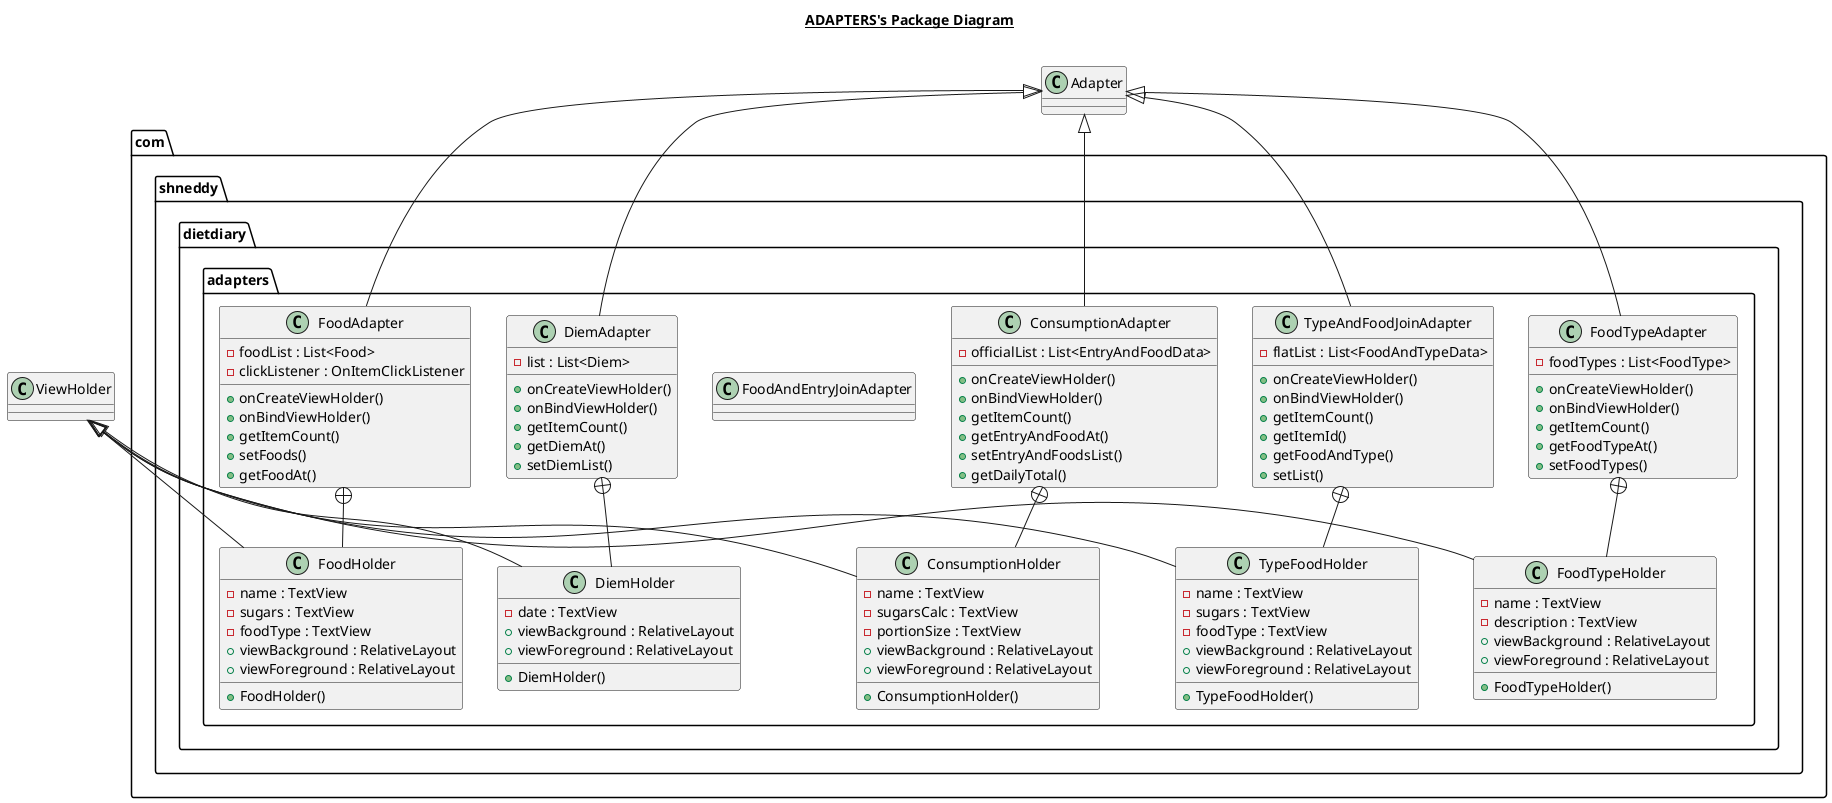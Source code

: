 @startuml

title __ADAPTERS's Package Diagram__\n

  package com.shneddy.dietdiary {
    package com.shneddy.dietdiary.adapters {
      class ConsumptionAdapter {
          - officialList : List<EntryAndFoodData>
          + onCreateViewHolder()
          + onBindViewHolder()
          + getItemCount()
          + getEntryAndFoodAt()
          + setEntryAndFoodsList()
          + getDailyTotal()
      }
    }
  }
  

  package com.shneddy.dietdiary {
    package com.shneddy.dietdiary.adapters {
      class ConsumptionHolder {
          - name : TextView
          - sugarsCalc : TextView
          - portionSize : TextView
          + viewBackground : RelativeLayout
          + viewForeground : RelativeLayout
          + ConsumptionHolder()
      }
    }
  }
  

  package com.shneddy.dietdiary {
    package com.shneddy.dietdiary.adapters {
      class DiemAdapter {
          - list : List<Diem>
          + onCreateViewHolder()
          + onBindViewHolder()
          + getItemCount()
          + getDiemAt()
          + setDiemList()
      }
    }
  }
  

  package com.shneddy.dietdiary {
    package com.shneddy.dietdiary.adapters {
      class DiemHolder {
          - date : TextView
          + viewBackground : RelativeLayout
          + viewForeground : RelativeLayout
          + DiemHolder()
      }
    }
  }
  

  package com.shneddy.dietdiary {
    package com.shneddy.dietdiary.adapters {
      class FoodAdapter {
          - foodList : List<Food>
          - clickListener : OnItemClickListener
          + onCreateViewHolder()
          + onBindViewHolder()
          + getItemCount()
          + setFoods()
          + getFoodAt()
      }
    }
  }
  

  package com.shneddy.dietdiary {
    package com.shneddy.dietdiary.adapters {
      class FoodHolder {
          - name : TextView
          - sugars : TextView
          - foodType : TextView
          + viewBackground : RelativeLayout
          + viewForeground : RelativeLayout
          + FoodHolder()
      }
    }
  }
  

  package com.shneddy.dietdiary {
    package com.shneddy.dietdiary.adapters {
      class FoodAndEntryJoinAdapter {
      }
    }
  }
  

  package com.shneddy.dietdiary {
    package com.shneddy.dietdiary.adapters {
      class FoodTypeAdapter {
          - foodTypes : List<FoodType>
          + onCreateViewHolder()
          + onBindViewHolder()
          + getItemCount()
          + getFoodTypeAt()
          + setFoodTypes()
      }
    }
  }
  

  package com.shneddy.dietdiary {
    package com.shneddy.dietdiary.adapters {
      class FoodTypeHolder {
          - name : TextView
          - description : TextView
          + viewBackground : RelativeLayout
          + viewForeground : RelativeLayout
          + FoodTypeHolder()
      }
    }
  }
  

  package com.shneddy.dietdiary {
    package com.shneddy.dietdiary.adapters {
      class TypeAndFoodJoinAdapter {
          - flatList : List<FoodAndTypeData>
          + onCreateViewHolder()
          + onBindViewHolder()
          + getItemCount()
          + getItemId()
          + getFoodAndType()
          + setList()
      }
    }
  }
  

  package com.shneddy.dietdiary {
    package com.shneddy.dietdiary.adapters {
      class TypeFoodHolder {
          - name : TextView
          - sugars : TextView
          - foodType : TextView
          + viewBackground : RelativeLayout
          + viewForeground : RelativeLayout
          + TypeFoodHolder()
      }
    }
  }
  

  ConsumptionAdapter -up-|> Adapter
  ConsumptionAdapter +-down- ConsumptionHolder
  ConsumptionHolder -up-|> ViewHolder
  DiemAdapter -up-|> Adapter
  DiemAdapter +-down- DiemHolder
  DiemHolder -up-|> ViewHolder
  FoodAdapter -up-|> Adapter
  FoodAdapter +-down- FoodHolder
  FoodHolder -up-|> ViewHolder
  FoodTypeAdapter -up-|> Adapter
  FoodTypeAdapter +-down- FoodTypeHolder
  FoodTypeHolder -up-|> ViewHolder
  TypeAndFoodJoinAdapter -up-|> Adapter
  TypeAndFoodJoinAdapter +-down- TypeFoodHolder
  TypeFoodHolder -up-|> ViewHolder

@enduml
